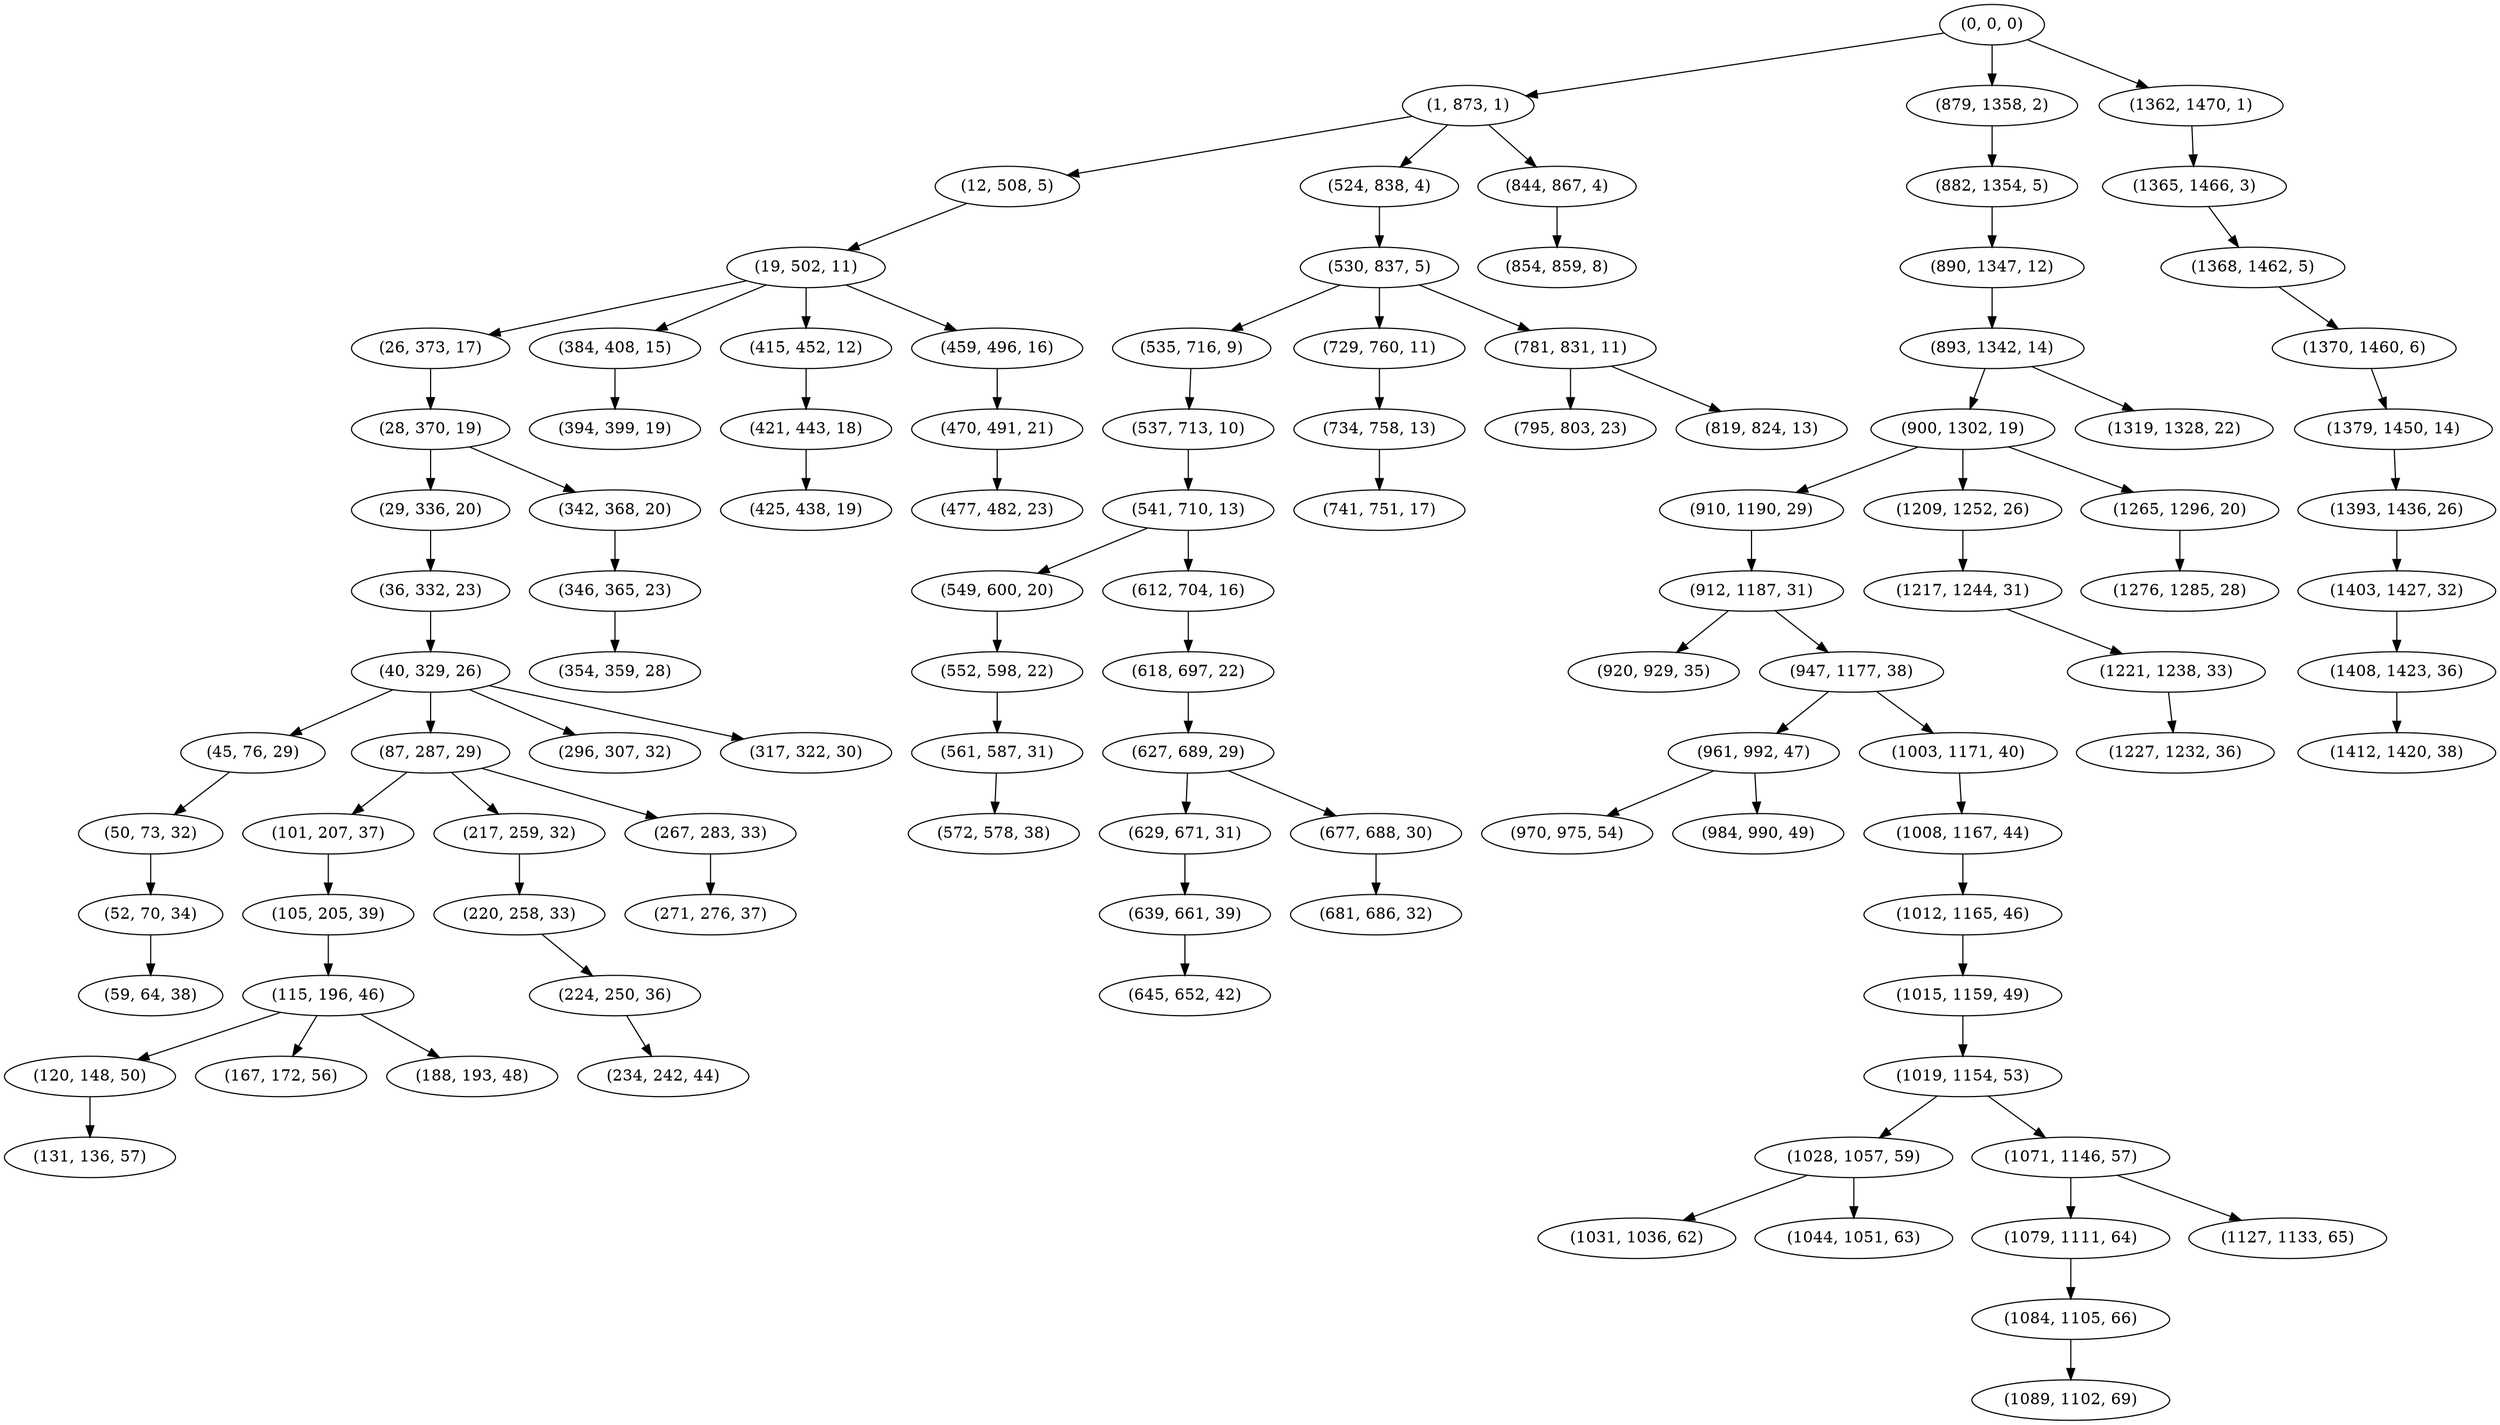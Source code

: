 digraph tree {
    "(0, 0, 0)";
    "(1, 873, 1)";
    "(12, 508, 5)";
    "(19, 502, 11)";
    "(26, 373, 17)";
    "(28, 370, 19)";
    "(29, 336, 20)";
    "(36, 332, 23)";
    "(40, 329, 26)";
    "(45, 76, 29)";
    "(50, 73, 32)";
    "(52, 70, 34)";
    "(59, 64, 38)";
    "(87, 287, 29)";
    "(101, 207, 37)";
    "(105, 205, 39)";
    "(115, 196, 46)";
    "(120, 148, 50)";
    "(131, 136, 57)";
    "(167, 172, 56)";
    "(188, 193, 48)";
    "(217, 259, 32)";
    "(220, 258, 33)";
    "(224, 250, 36)";
    "(234, 242, 44)";
    "(267, 283, 33)";
    "(271, 276, 37)";
    "(296, 307, 32)";
    "(317, 322, 30)";
    "(342, 368, 20)";
    "(346, 365, 23)";
    "(354, 359, 28)";
    "(384, 408, 15)";
    "(394, 399, 19)";
    "(415, 452, 12)";
    "(421, 443, 18)";
    "(425, 438, 19)";
    "(459, 496, 16)";
    "(470, 491, 21)";
    "(477, 482, 23)";
    "(524, 838, 4)";
    "(530, 837, 5)";
    "(535, 716, 9)";
    "(537, 713, 10)";
    "(541, 710, 13)";
    "(549, 600, 20)";
    "(552, 598, 22)";
    "(561, 587, 31)";
    "(572, 578, 38)";
    "(612, 704, 16)";
    "(618, 697, 22)";
    "(627, 689, 29)";
    "(629, 671, 31)";
    "(639, 661, 39)";
    "(645, 652, 42)";
    "(677, 688, 30)";
    "(681, 686, 32)";
    "(729, 760, 11)";
    "(734, 758, 13)";
    "(741, 751, 17)";
    "(781, 831, 11)";
    "(795, 803, 23)";
    "(819, 824, 13)";
    "(844, 867, 4)";
    "(854, 859, 8)";
    "(879, 1358, 2)";
    "(882, 1354, 5)";
    "(890, 1347, 12)";
    "(893, 1342, 14)";
    "(900, 1302, 19)";
    "(910, 1190, 29)";
    "(912, 1187, 31)";
    "(920, 929, 35)";
    "(947, 1177, 38)";
    "(961, 992, 47)";
    "(970, 975, 54)";
    "(984, 990, 49)";
    "(1003, 1171, 40)";
    "(1008, 1167, 44)";
    "(1012, 1165, 46)";
    "(1015, 1159, 49)";
    "(1019, 1154, 53)";
    "(1028, 1057, 59)";
    "(1031, 1036, 62)";
    "(1044, 1051, 63)";
    "(1071, 1146, 57)";
    "(1079, 1111, 64)";
    "(1084, 1105, 66)";
    "(1089, 1102, 69)";
    "(1127, 1133, 65)";
    "(1209, 1252, 26)";
    "(1217, 1244, 31)";
    "(1221, 1238, 33)";
    "(1227, 1232, 36)";
    "(1265, 1296, 20)";
    "(1276, 1285, 28)";
    "(1319, 1328, 22)";
    "(1362, 1470, 1)";
    "(1365, 1466, 3)";
    "(1368, 1462, 5)";
    "(1370, 1460, 6)";
    "(1379, 1450, 14)";
    "(1393, 1436, 26)";
    "(1403, 1427, 32)";
    "(1408, 1423, 36)";
    "(1412, 1420, 38)";
    "(0, 0, 0)" -> "(1, 873, 1)";
    "(0, 0, 0)" -> "(879, 1358, 2)";
    "(0, 0, 0)" -> "(1362, 1470, 1)";
    "(1, 873, 1)" -> "(12, 508, 5)";
    "(1, 873, 1)" -> "(524, 838, 4)";
    "(1, 873, 1)" -> "(844, 867, 4)";
    "(12, 508, 5)" -> "(19, 502, 11)";
    "(19, 502, 11)" -> "(26, 373, 17)";
    "(19, 502, 11)" -> "(384, 408, 15)";
    "(19, 502, 11)" -> "(415, 452, 12)";
    "(19, 502, 11)" -> "(459, 496, 16)";
    "(26, 373, 17)" -> "(28, 370, 19)";
    "(28, 370, 19)" -> "(29, 336, 20)";
    "(28, 370, 19)" -> "(342, 368, 20)";
    "(29, 336, 20)" -> "(36, 332, 23)";
    "(36, 332, 23)" -> "(40, 329, 26)";
    "(40, 329, 26)" -> "(45, 76, 29)";
    "(40, 329, 26)" -> "(87, 287, 29)";
    "(40, 329, 26)" -> "(296, 307, 32)";
    "(40, 329, 26)" -> "(317, 322, 30)";
    "(45, 76, 29)" -> "(50, 73, 32)";
    "(50, 73, 32)" -> "(52, 70, 34)";
    "(52, 70, 34)" -> "(59, 64, 38)";
    "(87, 287, 29)" -> "(101, 207, 37)";
    "(87, 287, 29)" -> "(217, 259, 32)";
    "(87, 287, 29)" -> "(267, 283, 33)";
    "(101, 207, 37)" -> "(105, 205, 39)";
    "(105, 205, 39)" -> "(115, 196, 46)";
    "(115, 196, 46)" -> "(120, 148, 50)";
    "(115, 196, 46)" -> "(167, 172, 56)";
    "(115, 196, 46)" -> "(188, 193, 48)";
    "(120, 148, 50)" -> "(131, 136, 57)";
    "(217, 259, 32)" -> "(220, 258, 33)";
    "(220, 258, 33)" -> "(224, 250, 36)";
    "(224, 250, 36)" -> "(234, 242, 44)";
    "(267, 283, 33)" -> "(271, 276, 37)";
    "(342, 368, 20)" -> "(346, 365, 23)";
    "(346, 365, 23)" -> "(354, 359, 28)";
    "(384, 408, 15)" -> "(394, 399, 19)";
    "(415, 452, 12)" -> "(421, 443, 18)";
    "(421, 443, 18)" -> "(425, 438, 19)";
    "(459, 496, 16)" -> "(470, 491, 21)";
    "(470, 491, 21)" -> "(477, 482, 23)";
    "(524, 838, 4)" -> "(530, 837, 5)";
    "(530, 837, 5)" -> "(535, 716, 9)";
    "(530, 837, 5)" -> "(729, 760, 11)";
    "(530, 837, 5)" -> "(781, 831, 11)";
    "(535, 716, 9)" -> "(537, 713, 10)";
    "(537, 713, 10)" -> "(541, 710, 13)";
    "(541, 710, 13)" -> "(549, 600, 20)";
    "(541, 710, 13)" -> "(612, 704, 16)";
    "(549, 600, 20)" -> "(552, 598, 22)";
    "(552, 598, 22)" -> "(561, 587, 31)";
    "(561, 587, 31)" -> "(572, 578, 38)";
    "(612, 704, 16)" -> "(618, 697, 22)";
    "(618, 697, 22)" -> "(627, 689, 29)";
    "(627, 689, 29)" -> "(629, 671, 31)";
    "(627, 689, 29)" -> "(677, 688, 30)";
    "(629, 671, 31)" -> "(639, 661, 39)";
    "(639, 661, 39)" -> "(645, 652, 42)";
    "(677, 688, 30)" -> "(681, 686, 32)";
    "(729, 760, 11)" -> "(734, 758, 13)";
    "(734, 758, 13)" -> "(741, 751, 17)";
    "(781, 831, 11)" -> "(795, 803, 23)";
    "(781, 831, 11)" -> "(819, 824, 13)";
    "(844, 867, 4)" -> "(854, 859, 8)";
    "(879, 1358, 2)" -> "(882, 1354, 5)";
    "(882, 1354, 5)" -> "(890, 1347, 12)";
    "(890, 1347, 12)" -> "(893, 1342, 14)";
    "(893, 1342, 14)" -> "(900, 1302, 19)";
    "(893, 1342, 14)" -> "(1319, 1328, 22)";
    "(900, 1302, 19)" -> "(910, 1190, 29)";
    "(900, 1302, 19)" -> "(1209, 1252, 26)";
    "(900, 1302, 19)" -> "(1265, 1296, 20)";
    "(910, 1190, 29)" -> "(912, 1187, 31)";
    "(912, 1187, 31)" -> "(920, 929, 35)";
    "(912, 1187, 31)" -> "(947, 1177, 38)";
    "(947, 1177, 38)" -> "(961, 992, 47)";
    "(947, 1177, 38)" -> "(1003, 1171, 40)";
    "(961, 992, 47)" -> "(970, 975, 54)";
    "(961, 992, 47)" -> "(984, 990, 49)";
    "(1003, 1171, 40)" -> "(1008, 1167, 44)";
    "(1008, 1167, 44)" -> "(1012, 1165, 46)";
    "(1012, 1165, 46)" -> "(1015, 1159, 49)";
    "(1015, 1159, 49)" -> "(1019, 1154, 53)";
    "(1019, 1154, 53)" -> "(1028, 1057, 59)";
    "(1019, 1154, 53)" -> "(1071, 1146, 57)";
    "(1028, 1057, 59)" -> "(1031, 1036, 62)";
    "(1028, 1057, 59)" -> "(1044, 1051, 63)";
    "(1071, 1146, 57)" -> "(1079, 1111, 64)";
    "(1071, 1146, 57)" -> "(1127, 1133, 65)";
    "(1079, 1111, 64)" -> "(1084, 1105, 66)";
    "(1084, 1105, 66)" -> "(1089, 1102, 69)";
    "(1209, 1252, 26)" -> "(1217, 1244, 31)";
    "(1217, 1244, 31)" -> "(1221, 1238, 33)";
    "(1221, 1238, 33)" -> "(1227, 1232, 36)";
    "(1265, 1296, 20)" -> "(1276, 1285, 28)";
    "(1362, 1470, 1)" -> "(1365, 1466, 3)";
    "(1365, 1466, 3)" -> "(1368, 1462, 5)";
    "(1368, 1462, 5)" -> "(1370, 1460, 6)";
    "(1370, 1460, 6)" -> "(1379, 1450, 14)";
    "(1379, 1450, 14)" -> "(1393, 1436, 26)";
    "(1393, 1436, 26)" -> "(1403, 1427, 32)";
    "(1403, 1427, 32)" -> "(1408, 1423, 36)";
    "(1408, 1423, 36)" -> "(1412, 1420, 38)";
}
